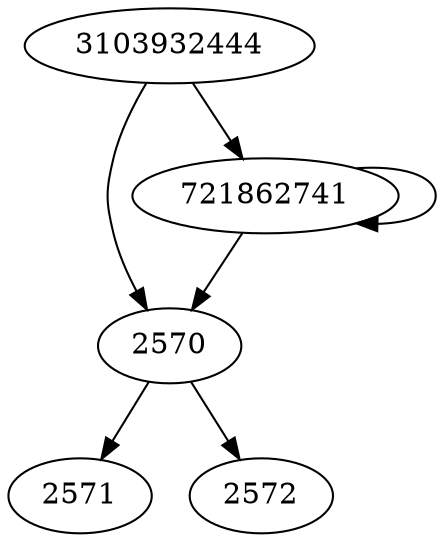 digraph  {
2570;
2571;
2572;
721862741;
3103932444;
2570 -> 2571;
2570 -> 2572;
721862741 -> 721862741;
721862741 -> 2570;
3103932444 -> 721862741;
3103932444 -> 2570;
}
